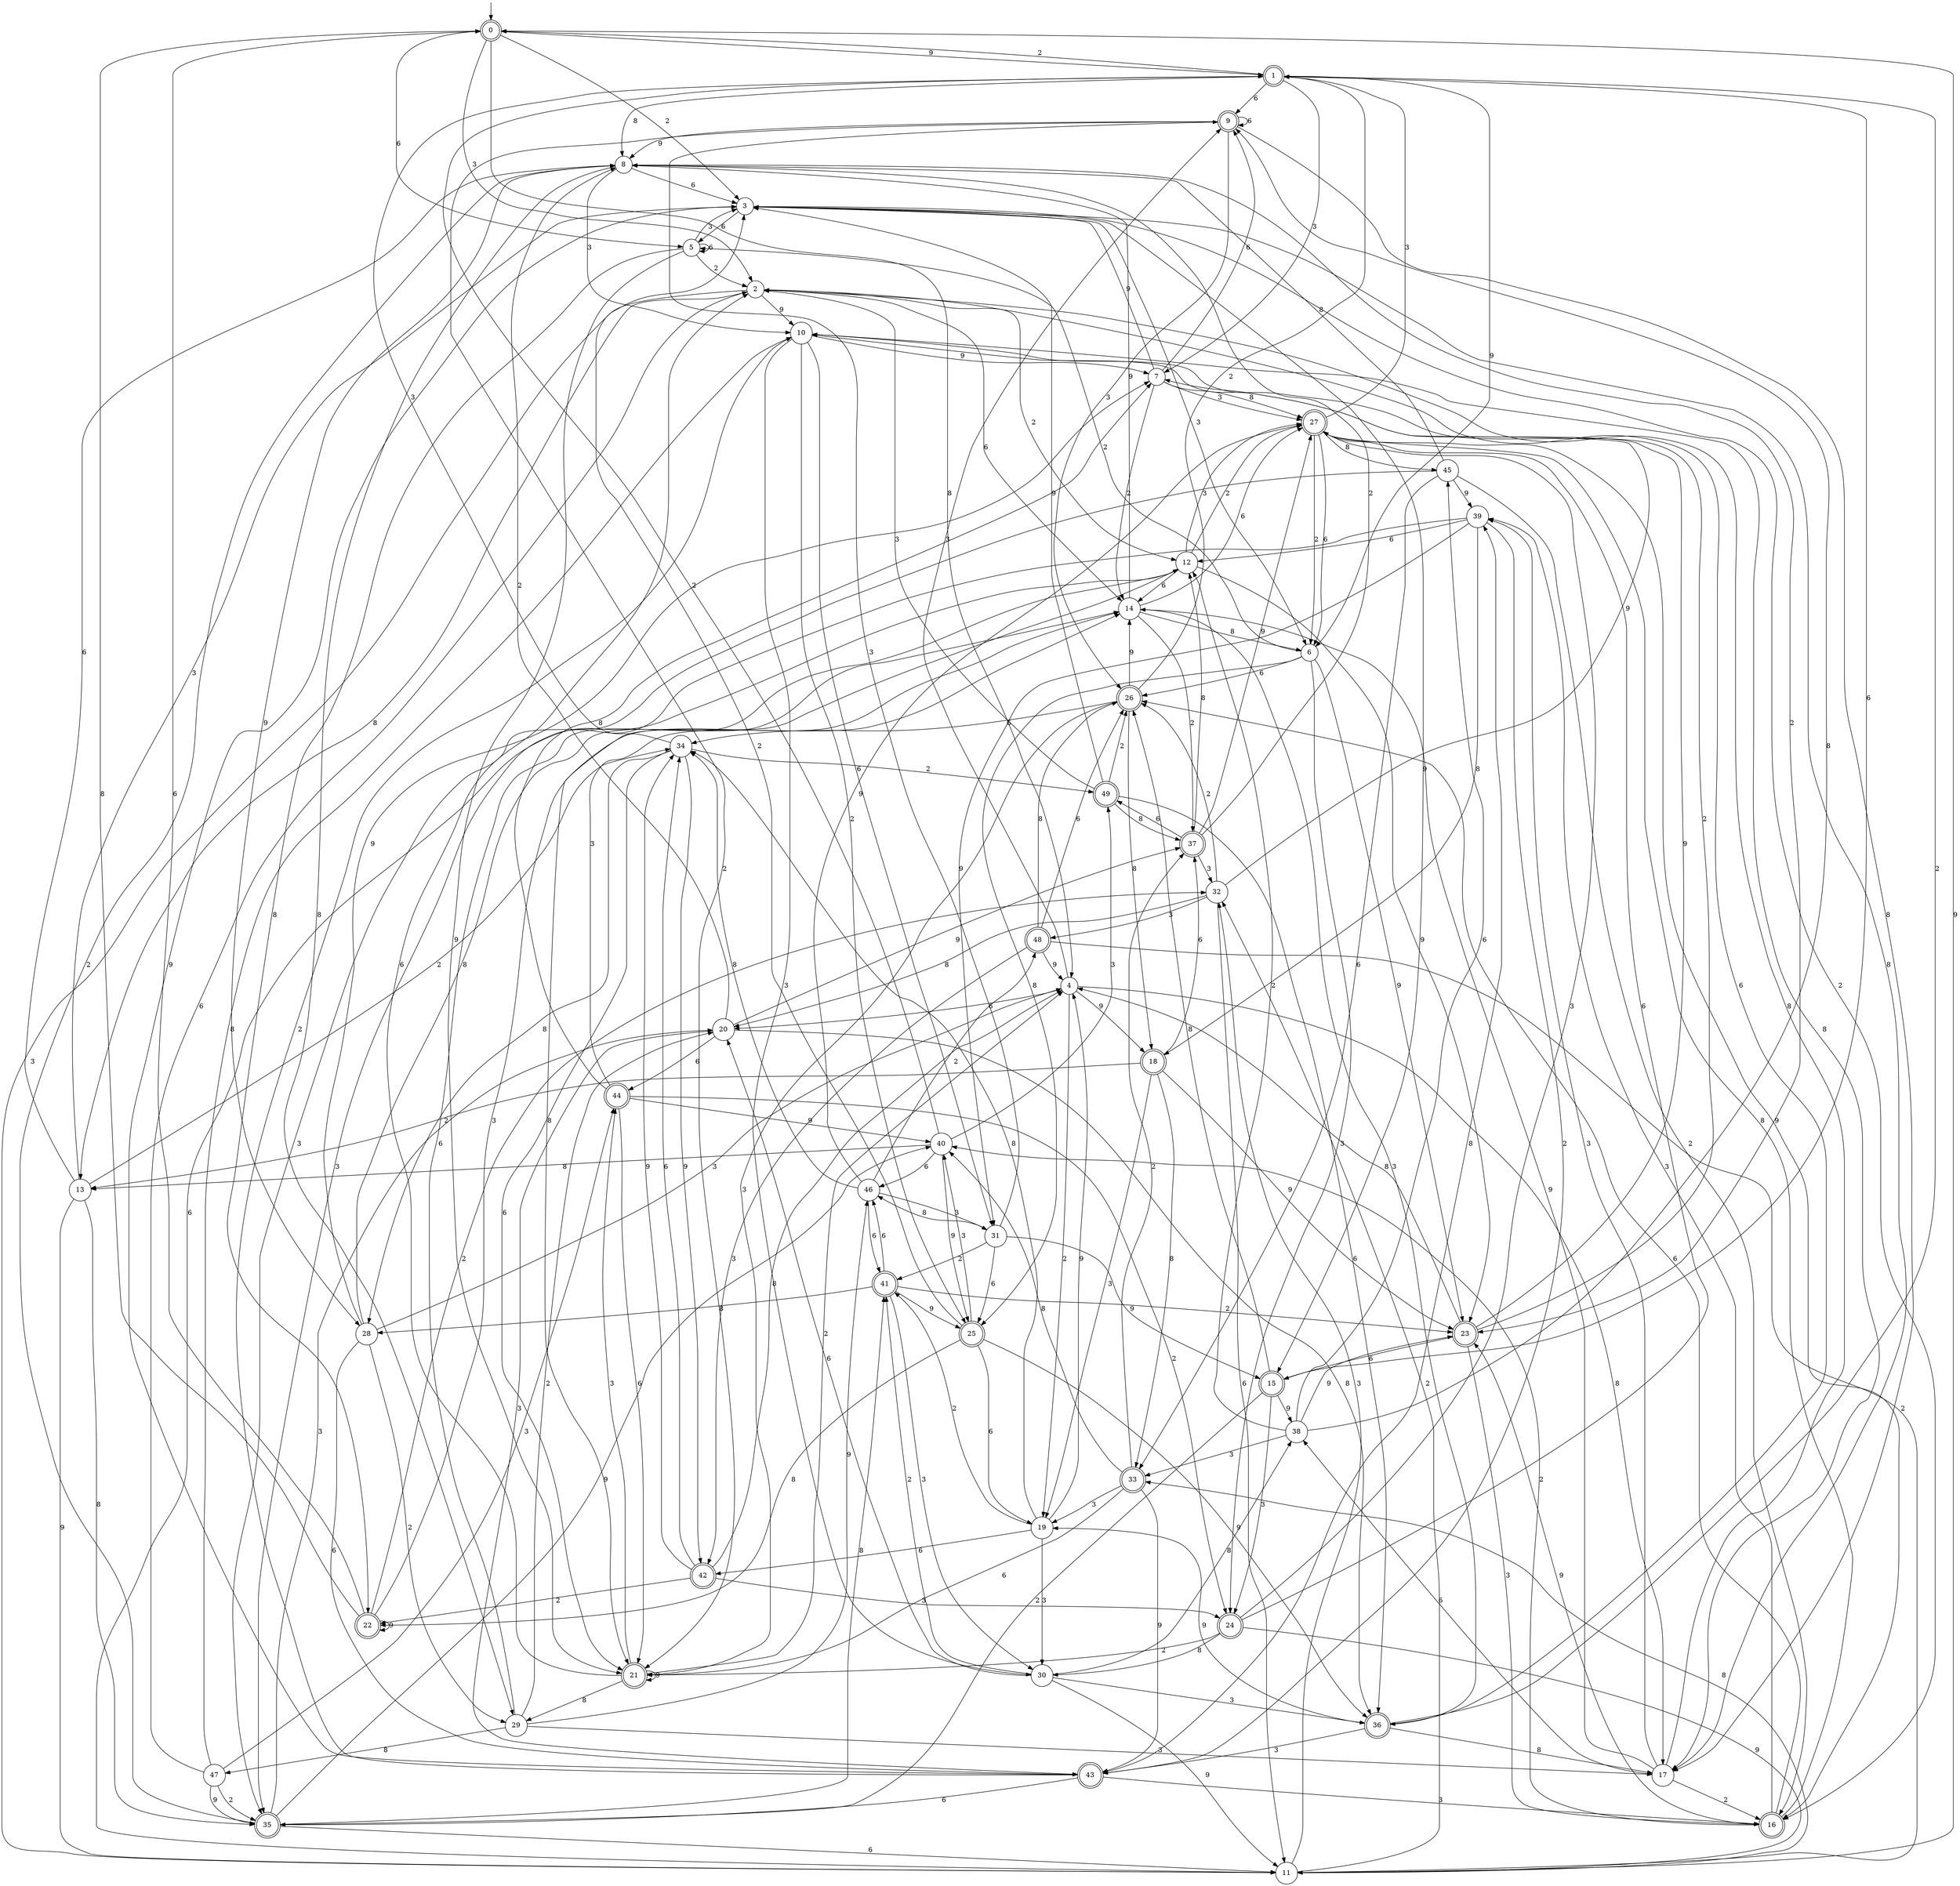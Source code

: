 digraph g {

	s0 [shape="doublecircle" label="0"];
	s1 [shape="doublecircle" label="1"];
	s2 [shape="circle" label="2"];
	s3 [shape="circle" label="3"];
	s4 [shape="circle" label="4"];
	s5 [shape="circle" label="5"];
	s6 [shape="circle" label="6"];
	s7 [shape="circle" label="7"];
	s8 [shape="circle" label="8"];
	s9 [shape="doublecircle" label="9"];
	s10 [shape="circle" label="10"];
	s11 [shape="circle" label="11"];
	s12 [shape="circle" label="12"];
	s13 [shape="circle" label="13"];
	s14 [shape="circle" label="14"];
	s15 [shape="doublecircle" label="15"];
	s16 [shape="doublecircle" label="16"];
	s17 [shape="circle" label="17"];
	s18 [shape="doublecircle" label="18"];
	s19 [shape="circle" label="19"];
	s20 [shape="circle" label="20"];
	s21 [shape="doublecircle" label="21"];
	s22 [shape="doublecircle" label="22"];
	s23 [shape="doublecircle" label="23"];
	s24 [shape="doublecircle" label="24"];
	s25 [shape="doublecircle" label="25"];
	s26 [shape="doublecircle" label="26"];
	s27 [shape="doublecircle" label="27"];
	s28 [shape="circle" label="28"];
	s29 [shape="circle" label="29"];
	s30 [shape="circle" label="30"];
	s31 [shape="circle" label="31"];
	s32 [shape="circle" label="32"];
	s33 [shape="doublecircle" label="33"];
	s34 [shape="circle" label="34"];
	s35 [shape="doublecircle" label="35"];
	s36 [shape="doublecircle" label="36"];
	s37 [shape="doublecircle" label="37"];
	s38 [shape="circle" label="38"];
	s39 [shape="circle" label="39"];
	s40 [shape="circle" label="40"];
	s41 [shape="doublecircle" label="41"];
	s42 [shape="doublecircle" label="42"];
	s43 [shape="doublecircle" label="43"];
	s44 [shape="doublecircle" label="44"];
	s45 [shape="circle" label="45"];
	s46 [shape="circle" label="46"];
	s47 [shape="circle" label="47"];
	s48 [shape="doublecircle" label="48"];
	s49 [shape="doublecircle" label="49"];
	s0 -> s1 [label="9"];
	s0 -> s2 [label="3"];
	s0 -> s3 [label="2"];
	s0 -> s4 [label="8"];
	s0 -> s5 [label="6"];
	s1 -> s6 [label="9"];
	s1 -> s7 [label="3"];
	s1 -> s0 [label="2"];
	s1 -> s8 [label="8"];
	s1 -> s9 [label="6"];
	s2 -> s10 [label="9"];
	s2 -> s11 [label="3"];
	s2 -> s12 [label="2"];
	s2 -> s13 [label="8"];
	s2 -> s14 [label="6"];
	s3 -> s15 [label="9"];
	s3 -> s6 [label="3"];
	s3 -> s16 [label="2"];
	s3 -> s17 [label="8"];
	s3 -> s5 [label="6"];
	s4 -> s18 [label="9"];
	s4 -> s9 [label="3"];
	s4 -> s19 [label="2"];
	s4 -> s17 [label="8"];
	s4 -> s20 [label="6"];
	s5 -> s21 [label="9"];
	s5 -> s3 [label="3"];
	s5 -> s2 [label="2"];
	s5 -> s22 [label="8"];
	s5 -> s5 [label="6"];
	s6 -> s23 [label="9"];
	s6 -> s24 [label="3"];
	s6 -> s5 [label="2"];
	s6 -> s25 [label="8"];
	s6 -> s26 [label="6"];
	s7 -> s3 [label="9"];
	s7 -> s27 [label="3"];
	s7 -> s14 [label="2"];
	s7 -> s27 [label="8"];
	s7 -> s9 [label="6"];
	s8 -> s28 [label="9"];
	s8 -> s10 [label="3"];
	s8 -> s23 [label="2"];
	s8 -> s29 [label="8"];
	s8 -> s3 [label="6"];
	s9 -> s8 [label="9"];
	s9 -> s26 [label="3"];
	s9 -> s21 [label="2"];
	s9 -> s17 [label="8"];
	s9 -> s9 [label="6"];
	s10 -> s7 [label="9"];
	s10 -> s30 [label="3"];
	s10 -> s25 [label="2"];
	s10 -> s17 [label="8"];
	s10 -> s31 [label="6"];
	s11 -> s0 [label="9"];
	s11 -> s32 [label="3"];
	s11 -> s32 [label="2"];
	s11 -> s33 [label="8"];
	s11 -> s12 [label="6"];
	s12 -> s23 [label="9"];
	s12 -> s27 [label="3"];
	s12 -> s27 [label="2"];
	s12 -> s21 [label="8"];
	s12 -> s14 [label="6"];
	s13 -> s11 [label="9"];
	s13 -> s3 [label="3"];
	s13 -> s34 [label="2"];
	s13 -> s35 [label="8"];
	s13 -> s8 [label="6"];
	s14 -> s8 [label="9"];
	s14 -> s36 [label="3"];
	s14 -> s37 [label="2"];
	s14 -> s6 [label="8"];
	s14 -> s27 [label="6"];
	s15 -> s38 [label="9"];
	s15 -> s24 [label="3"];
	s15 -> s35 [label="2"];
	s15 -> s26 [label="8"];
	s15 -> s1 [label="6"];
	s16 -> s23 [label="9"];
	s16 -> s39 [label="3"];
	s16 -> s40 [label="2"];
	s16 -> s27 [label="8"];
	s16 -> s26 [label="6"];
	s17 -> s14 [label="9"];
	s17 -> s39 [label="3"];
	s17 -> s16 [label="2"];
	s17 -> s2 [label="8"];
	s17 -> s38 [label="6"];
	s18 -> s23 [label="9"];
	s18 -> s19 [label="3"];
	s18 -> s13 [label="2"];
	s18 -> s33 [label="8"];
	s18 -> s37 [label="6"];
	s19 -> s4 [label="9"];
	s19 -> s30 [label="3"];
	s19 -> s41 [label="2"];
	s19 -> s34 [label="8"];
	s19 -> s42 [label="6"];
	s20 -> s37 [label="9"];
	s20 -> s43 [label="3"];
	s20 -> s8 [label="2"];
	s20 -> s36 [label="8"];
	s20 -> s44 [label="6"];
	s21 -> s21 [label="9"];
	s21 -> s44 [label="3"];
	s21 -> s4 [label="2"];
	s21 -> s29 [label="8"];
	s21 -> s2 [label="6"];
	s22 -> s22 [label="9"];
	s22 -> s14 [label="3"];
	s22 -> s32 [label="2"];
	s22 -> s0 [label="8"];
	s22 -> s0 [label="6"];
	s23 -> s7 [label="9"];
	s23 -> s16 [label="3"];
	s23 -> s10 [label="2"];
	s23 -> s4 [label="8"];
	s23 -> s15 [label="6"];
	s24 -> s11 [label="9"];
	s24 -> s27 [label="3"];
	s24 -> s21 [label="2"];
	s24 -> s30 [label="8"];
	s24 -> s27 [label="6"];
	s25 -> s36 [label="9"];
	s25 -> s40 [label="3"];
	s25 -> s3 [label="2"];
	s25 -> s22 [label="8"];
	s25 -> s19 [label="6"];
	s26 -> s14 [label="9"];
	s26 -> s21 [label="3"];
	s26 -> s1 [label="2"];
	s26 -> s18 [label="8"];
	s26 -> s34 [label="6"];
	s27 -> s16 [label="9"];
	s27 -> s1 [label="3"];
	s27 -> s6 [label="2"];
	s27 -> s45 [label="8"];
	s27 -> s6 [label="6"];
	s28 -> s7 [label="9"];
	s28 -> s4 [label="3"];
	s28 -> s29 [label="2"];
	s28 -> s14 [label="8"];
	s28 -> s43 [label="6"];
	s29 -> s46 [label="9"];
	s29 -> s17 [label="3"];
	s29 -> s20 [label="2"];
	s29 -> s47 [label="8"];
	s29 -> s12 [label="6"];
	s30 -> s11 [label="9"];
	s30 -> s36 [label="3"];
	s30 -> s41 [label="2"];
	s30 -> s38 [label="8"];
	s30 -> s20 [label="6"];
	s31 -> s15 [label="9"];
	s31 -> s9 [label="3"];
	s31 -> s41 [label="2"];
	s31 -> s46 [label="8"];
	s31 -> s25 [label="6"];
	s32 -> s10 [label="9"];
	s32 -> s48 [label="3"];
	s32 -> s26 [label="2"];
	s32 -> s20 [label="8"];
	s32 -> s11 [label="6"];
	s33 -> s43 [label="9"];
	s33 -> s19 [label="3"];
	s33 -> s37 [label="2"];
	s33 -> s40 [label="8"];
	s33 -> s21 [label="6"];
	s34 -> s42 [label="9"];
	s34 -> s1 [label="3"];
	s34 -> s49 [label="2"];
	s34 -> s28 [label="8"];
	s34 -> s21 [label="6"];
	s35 -> s40 [label="9"];
	s35 -> s20 [label="3"];
	s35 -> s8 [label="2"];
	s35 -> s41 [label="8"];
	s35 -> s11 [label="6"];
	s36 -> s19 [label="9"];
	s36 -> s43 [label="3"];
	s36 -> s1 [label="2"];
	s36 -> s17 [label="8"];
	s36 -> s2 [label="6"];
	s37 -> s27 [label="9"];
	s37 -> s32 [label="3"];
	s37 -> s8 [label="2"];
	s37 -> s12 [label="8"];
	s37 -> s49 [label="6"];
	s38 -> s23 [label="9"];
	s38 -> s33 [label="3"];
	s38 -> s12 [label="2"];
	s38 -> s9 [label="8"];
	s38 -> s45 [label="6"];
	s39 -> s31 [label="9"];
	s39 -> s35 [label="3"];
	s39 -> s43 [label="2"];
	s39 -> s18 [label="8"];
	s39 -> s12 [label="6"];
	s40 -> s25 [label="9"];
	s40 -> s49 [label="3"];
	s40 -> s1 [label="2"];
	s40 -> s13 [label="8"];
	s40 -> s46 [label="6"];
	s41 -> s25 [label="9"];
	s41 -> s30 [label="3"];
	s41 -> s23 [label="2"];
	s41 -> s28 [label="8"];
	s41 -> s46 [label="6"];
	s42 -> s34 [label="9"];
	s42 -> s24 [label="3"];
	s42 -> s22 [label="2"];
	s42 -> s4 [label="8"];
	s42 -> s34 [label="6"];
	s43 -> s3 [label="9"];
	s43 -> s16 [label="3"];
	s43 -> s10 [label="2"];
	s43 -> s39 [label="8"];
	s43 -> s35 [label="6"];
	s44 -> s40 [label="9"];
	s44 -> s14 [label="3"];
	s44 -> s24 [label="2"];
	s44 -> s7 [label="8"];
	s44 -> s21 [label="6"];
	s45 -> s39 [label="9"];
	s45 -> s35 [label="3"];
	s45 -> s16 [label="2"];
	s45 -> s8 [label="8"];
	s45 -> s33 [label="6"];
	s46 -> s27 [label="9"];
	s46 -> s31 [label="3"];
	s46 -> s48 [label="2"];
	s46 -> s34 [label="8"];
	s46 -> s41 [label="6"];
	s47 -> s35 [label="9"];
	s47 -> s44 [label="3"];
	s47 -> s35 [label="2"];
	s47 -> s10 [label="8"];
	s47 -> s2 [label="6"];
	s48 -> s4 [label="9"];
	s48 -> s42 [label="3"];
	s48 -> s11 [label="2"];
	s48 -> s26 [label="8"];
	s48 -> s26 [label="6"];
	s49 -> s3 [label="9"];
	s49 -> s2 [label="3"];
	s49 -> s26 [label="2"];
	s49 -> s37 [label="8"];
	s49 -> s36 [label="6"];

__start0 [label="" shape="none" width="0" height="0"];
__start0 -> s0;

}
